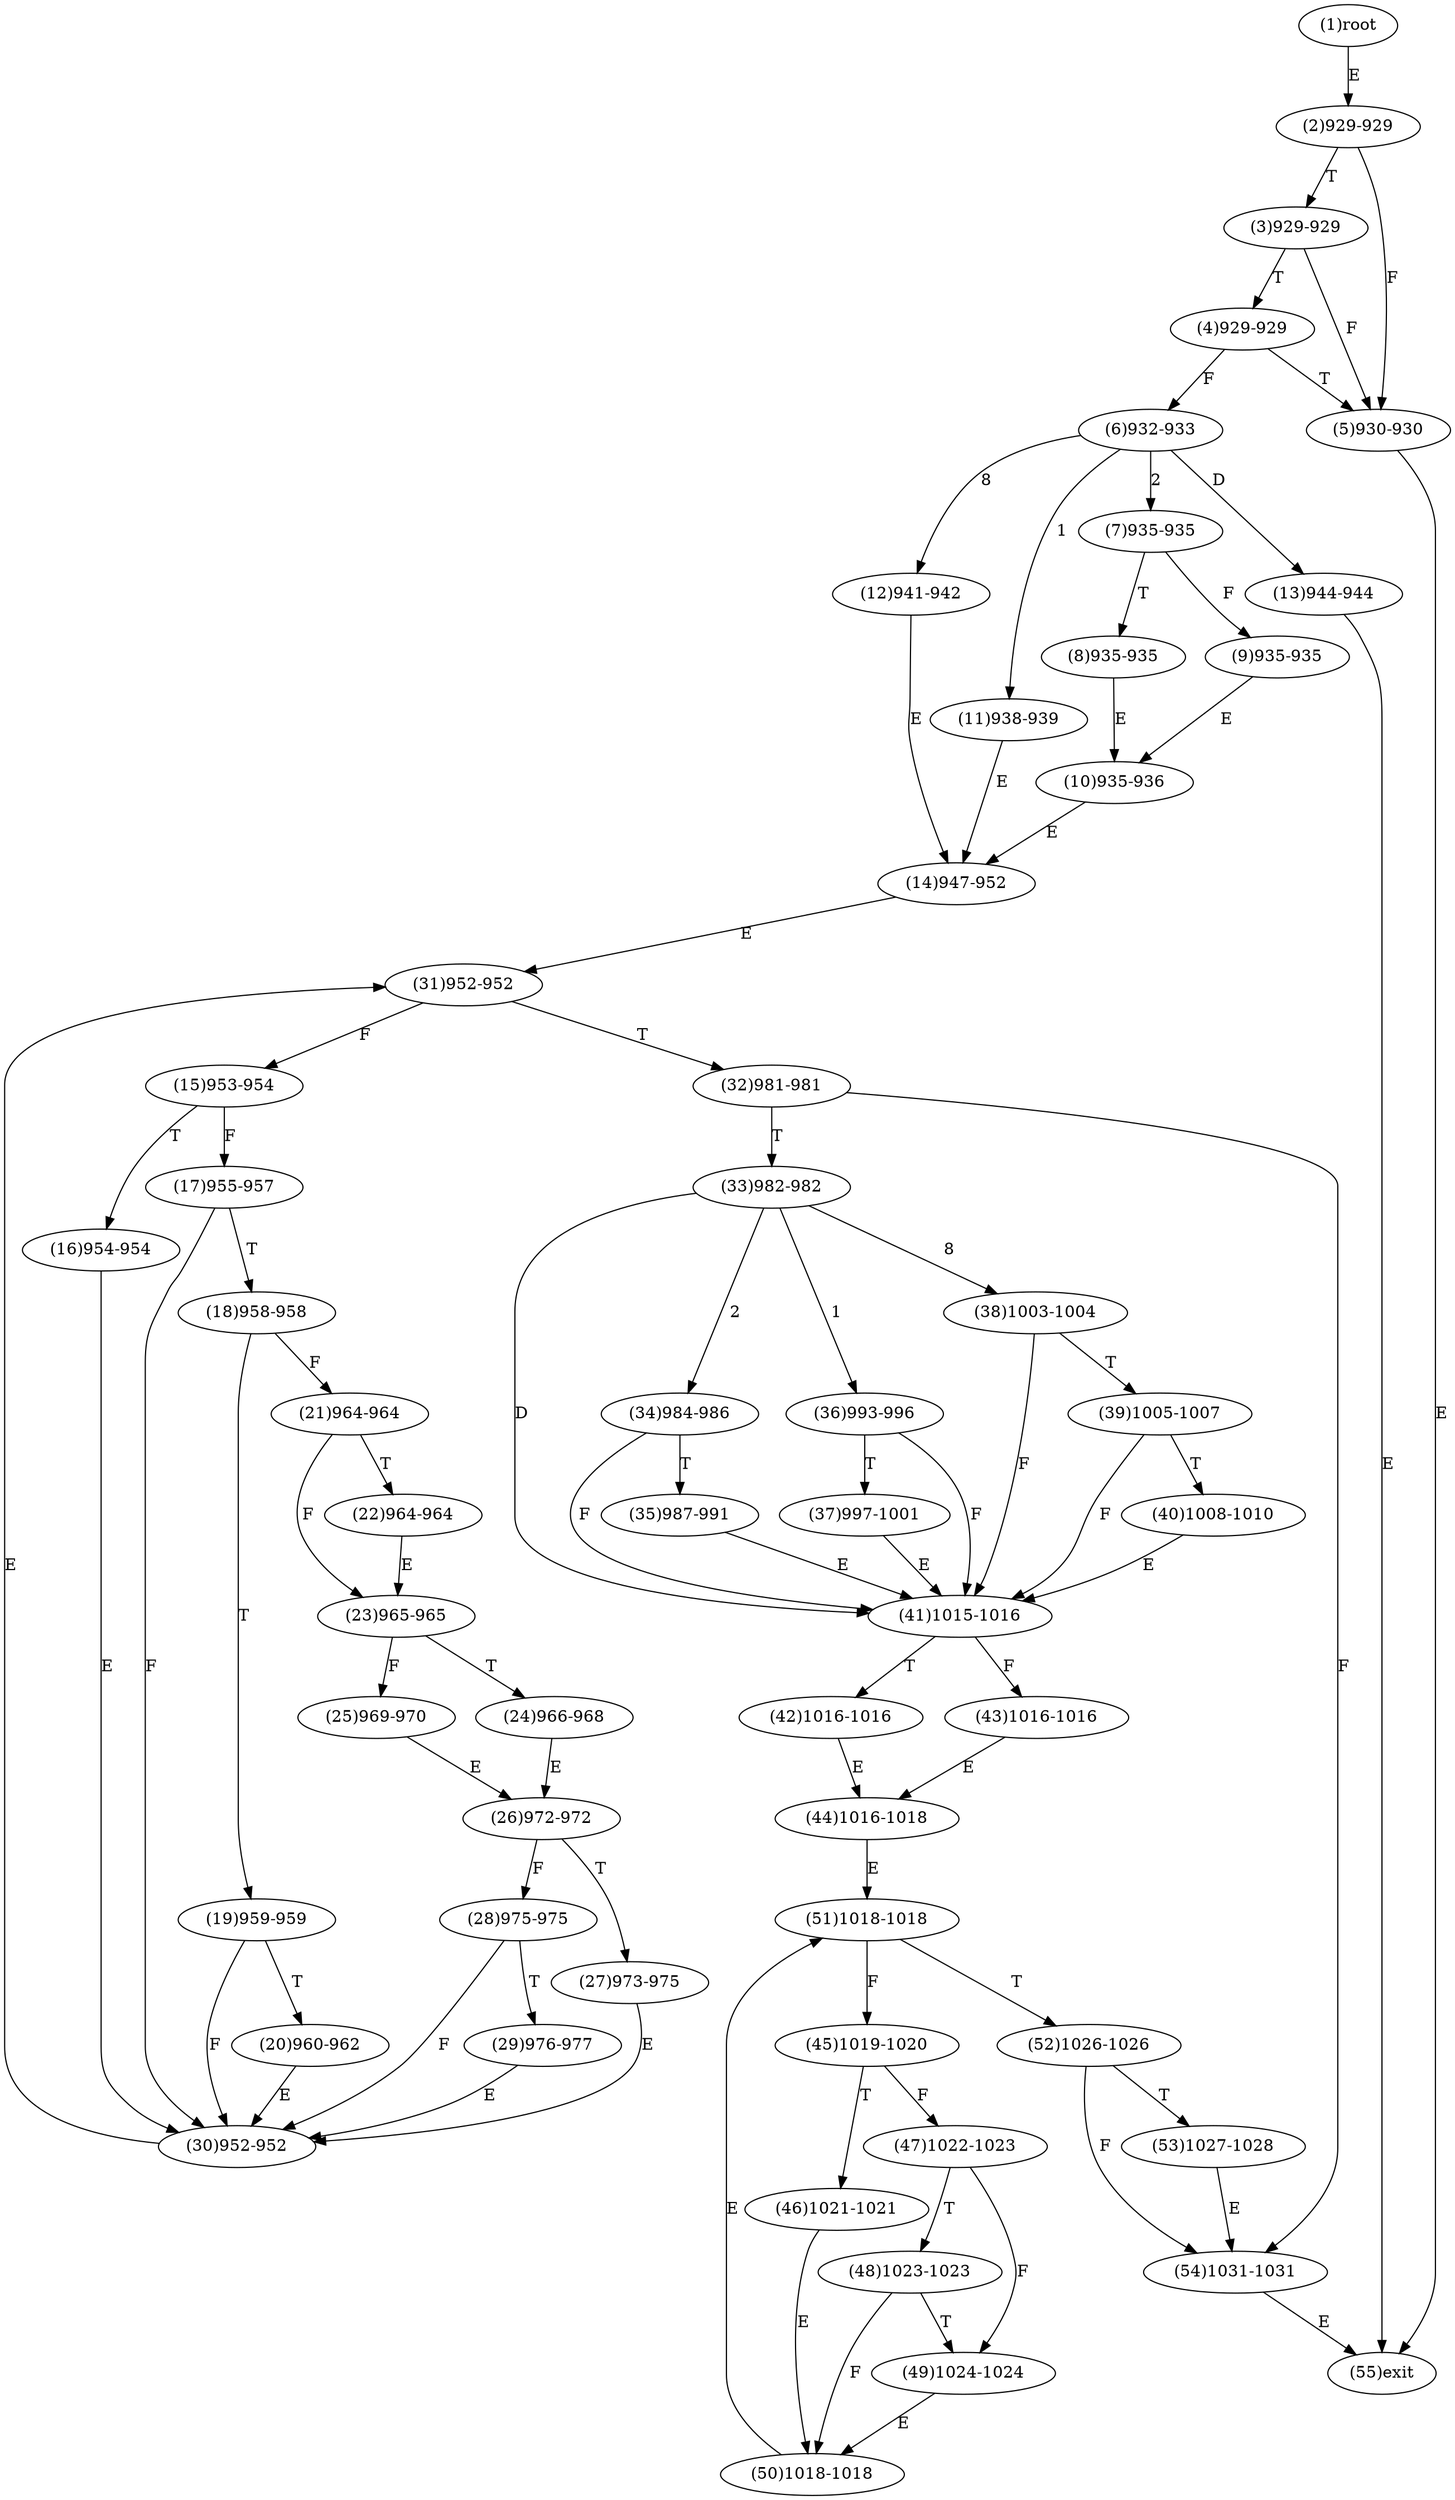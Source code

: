 digraph "" { 
1[ label="(1)root"];
2[ label="(2)929-929"];
3[ label="(3)929-929"];
4[ label="(4)929-929"];
5[ label="(5)930-930"];
6[ label="(6)932-933"];
7[ label="(7)935-935"];
8[ label="(8)935-935"];
9[ label="(9)935-935"];
10[ label="(10)935-936"];
11[ label="(11)938-939"];
12[ label="(12)941-942"];
13[ label="(13)944-944"];
14[ label="(14)947-952"];
15[ label="(15)953-954"];
17[ label="(17)955-957"];
16[ label="(16)954-954"];
19[ label="(19)959-959"];
18[ label="(18)958-958"];
21[ label="(21)964-964"];
20[ label="(20)960-962"];
23[ label="(23)965-965"];
22[ label="(22)964-964"];
25[ label="(25)969-970"];
24[ label="(24)966-968"];
27[ label="(27)973-975"];
26[ label="(26)972-972"];
29[ label="(29)976-977"];
28[ label="(28)975-975"];
31[ label="(31)952-952"];
30[ label="(30)952-952"];
34[ label="(34)984-986"];
35[ label="(35)987-991"];
32[ label="(32)981-981"];
33[ label="(33)982-982"];
38[ label="(38)1003-1004"];
39[ label="(39)1005-1007"];
36[ label="(36)993-996"];
37[ label="(37)997-1001"];
42[ label="(42)1016-1016"];
43[ label="(43)1016-1016"];
40[ label="(40)1008-1010"];
41[ label="(41)1015-1016"];
46[ label="(46)1021-1021"];
47[ label="(47)1022-1023"];
44[ label="(44)1016-1018"];
45[ label="(45)1019-1020"];
51[ label="(51)1018-1018"];
50[ label="(50)1018-1018"];
49[ label="(49)1024-1024"];
48[ label="(48)1023-1023"];
55[ label="(55)exit"];
54[ label="(54)1031-1031"];
53[ label="(53)1027-1028"];
52[ label="(52)1026-1026"];
1->2[ label="E"];
2->5[ label="F"];
2->3[ label="T"];
3->5[ label="F"];
3->4[ label="T"];
4->6[ label="F"];
4->5[ label="T"];
5->55[ label="E"];
6->11[ label="1"];
6->7[ label="2"];
6->12[ label="8"];
6->13[ label="D"];
7->9[ label="F"];
7->8[ label="T"];
8->10[ label="E"];
9->10[ label="E"];
10->14[ label="E"];
11->14[ label="E"];
12->14[ label="E"];
13->55[ label="E"];
14->31[ label="E"];
15->17[ label="F"];
15->16[ label="T"];
16->30[ label="E"];
17->30[ label="F"];
17->18[ label="T"];
18->21[ label="F"];
18->19[ label="T"];
19->30[ label="F"];
19->20[ label="T"];
20->30[ label="E"];
21->23[ label="F"];
21->22[ label="T"];
22->23[ label="E"];
23->25[ label="F"];
23->24[ label="T"];
24->26[ label="E"];
25->26[ label="E"];
26->28[ label="F"];
26->27[ label="T"];
27->30[ label="E"];
28->30[ label="F"];
28->29[ label="T"];
29->30[ label="E"];
30->31[ label="E"];
31->15[ label="F"];
31->32[ label="T"];
32->54[ label="F"];
32->33[ label="T"];
33->36[ label="1"];
33->34[ label="2"];
33->38[ label="8"];
33->41[ label="D"];
34->41[ label="F"];
34->35[ label="T"];
35->41[ label="E"];
36->41[ label="F"];
36->37[ label="T"];
37->41[ label="E"];
38->41[ label="F"];
38->39[ label="T"];
39->41[ label="F"];
39->40[ label="T"];
40->41[ label="E"];
41->43[ label="F"];
41->42[ label="T"];
42->44[ label="E"];
43->44[ label="E"];
44->51[ label="E"];
45->47[ label="F"];
45->46[ label="T"];
46->50[ label="E"];
47->49[ label="F"];
47->48[ label="T"];
48->50[ label="F"];
48->49[ label="T"];
49->50[ label="E"];
50->51[ label="E"];
51->45[ label="F"];
51->52[ label="T"];
52->54[ label="F"];
52->53[ label="T"];
53->54[ label="E"];
54->55[ label="E"];
}